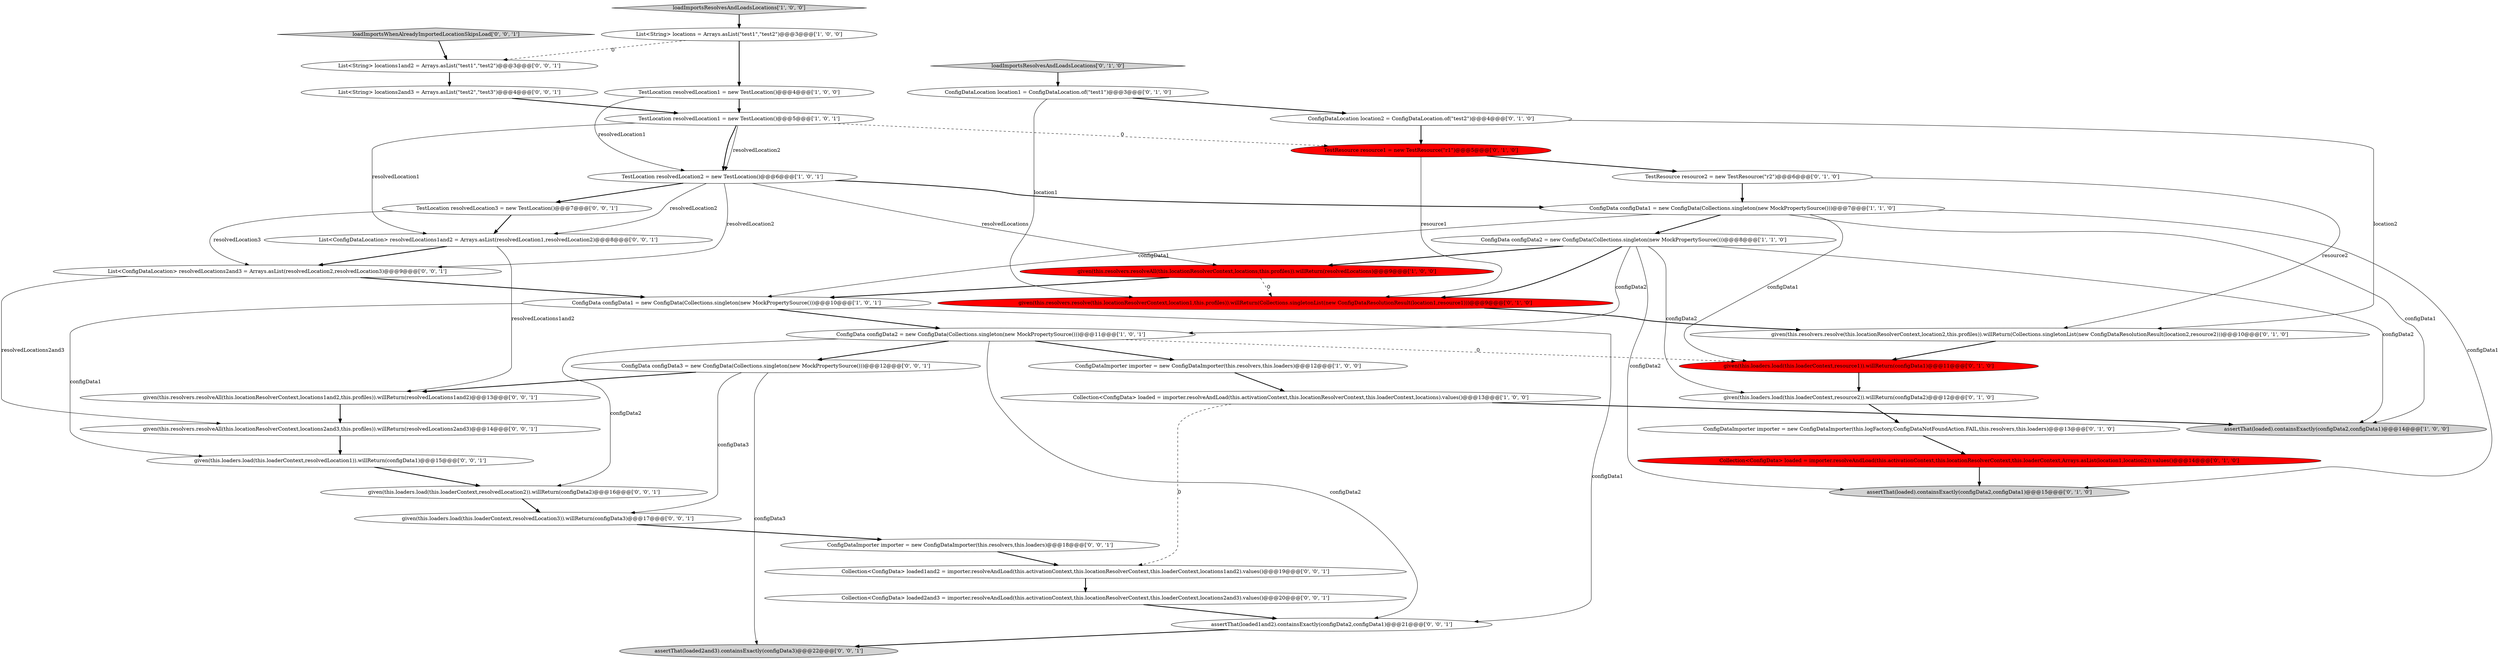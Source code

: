digraph {
1 [style = filled, label = "loadImportsResolvesAndLoadsLocations['1', '0', '0']", fillcolor = lightgray, shape = diamond image = "AAA0AAABBB1BBB"];
4 [style = filled, label = "List<String> locations = Arrays.asList(\"test1\",\"test2\")@@@3@@@['1', '0', '0']", fillcolor = white, shape = ellipse image = "AAA0AAABBB1BBB"];
31 [style = filled, label = "assertThat(loaded1and2).containsExactly(configData2,configData1)@@@21@@@['0', '0', '1']", fillcolor = white, shape = ellipse image = "AAA0AAABBB3BBB"];
29 [style = filled, label = "given(this.resolvers.resolveAll(this.locationResolverContext,locations2and3,this.profiles)).willReturn(resolvedLocations2and3)@@@14@@@['0', '0', '1']", fillcolor = white, shape = ellipse image = "AAA0AAABBB3BBB"];
35 [style = filled, label = "given(this.resolvers.resolveAll(this.locationResolverContext,locations1and2,this.profiles)).willReturn(resolvedLocations1and2)@@@13@@@['0', '0', '1']", fillcolor = white, shape = ellipse image = "AAA0AAABBB3BBB"];
21 [style = filled, label = "given(this.resolvers.resolve(this.locationResolverContext,location1,this.profiles)).willReturn(Collections.singletonList(new ConfigDataResolutionResult(location1,resource1)))@@@9@@@['0', '1', '0']", fillcolor = red, shape = ellipse image = "AAA1AAABBB2BBB"];
8 [style = filled, label = "ConfigData configData2 = new ConfigData(Collections.singleton(new MockPropertySource()))@@@11@@@['1', '0', '1']", fillcolor = white, shape = ellipse image = "AAA0AAABBB1BBB"];
22 [style = filled, label = "given(this.resolvers.resolve(this.locationResolverContext,location2,this.profiles)).willReturn(Collections.singletonList(new ConfigDataResolutionResult(location2,resource2)))@@@10@@@['0', '1', '0']", fillcolor = white, shape = ellipse image = "AAA0AAABBB2BBB"];
10 [style = filled, label = "assertThat(loaded).containsExactly(configData2,configData1)@@@14@@@['1', '0', '0']", fillcolor = lightgray, shape = ellipse image = "AAA0AAABBB1BBB"];
24 [style = filled, label = "ConfigDataImporter importer = new ConfigDataImporter(this.logFactory,ConfigDataNotFoundAction.FAIL,this.resolvers,this.loaders)@@@13@@@['0', '1', '0']", fillcolor = white, shape = ellipse image = "AAA0AAABBB2BBB"];
30 [style = filled, label = "List<String> locations2and3 = Arrays.asList(\"test2\",\"test3\")@@@4@@@['0', '0', '1']", fillcolor = white, shape = ellipse image = "AAA0AAABBB3BBB"];
37 [style = filled, label = "Collection<ConfigData> loaded2and3 = importer.resolveAndLoad(this.activationContext,this.locationResolverContext,this.loaderContext,locations2and3).values()@@@20@@@['0', '0', '1']", fillcolor = white, shape = ellipse image = "AAA0AAABBB3BBB"];
18 [style = filled, label = "ConfigDataLocation location1 = ConfigDataLocation.of(\"test1\")@@@3@@@['0', '1', '0']", fillcolor = white, shape = ellipse image = "AAA0AAABBB2BBB"];
7 [style = filled, label = "TestLocation resolvedLocation2 = new TestLocation()@@@6@@@['1', '0', '1']", fillcolor = white, shape = ellipse image = "AAA0AAABBB1BBB"];
0 [style = filled, label = "TestLocation resolvedLocation1 = new TestLocation()@@@5@@@['1', '0', '1']", fillcolor = white, shape = ellipse image = "AAA0AAABBB1BBB"];
26 [style = filled, label = "List<ConfigDataLocation> resolvedLocations2and3 = Arrays.asList(resolvedLocation2,resolvedLocation3)@@@9@@@['0', '0', '1']", fillcolor = white, shape = ellipse image = "AAA0AAABBB3BBB"];
33 [style = filled, label = "TestLocation resolvedLocation3 = new TestLocation()@@@7@@@['0', '0', '1']", fillcolor = white, shape = ellipse image = "AAA0AAABBB3BBB"];
15 [style = filled, label = "TestResource resource1 = new TestResource(\"r1\")@@@5@@@['0', '1', '0']", fillcolor = red, shape = ellipse image = "AAA1AAABBB2BBB"];
36 [style = filled, label = "List<String> locations1and2 = Arrays.asList(\"test1\",\"test2\")@@@3@@@['0', '0', '1']", fillcolor = white, shape = ellipse image = "AAA0AAABBB3BBB"];
16 [style = filled, label = "given(this.loaders.load(this.loaderContext,resource1)).willReturn(configData1)@@@11@@@['0', '1', '0']", fillcolor = red, shape = ellipse image = "AAA1AAABBB2BBB"];
38 [style = filled, label = "ConfigData configData3 = new ConfigData(Collections.singleton(new MockPropertySource()))@@@12@@@['0', '0', '1']", fillcolor = white, shape = ellipse image = "AAA0AAABBB3BBB"];
40 [style = filled, label = "given(this.loaders.load(this.loaderContext,resolvedLocation3)).willReturn(configData3)@@@17@@@['0', '0', '1']", fillcolor = white, shape = ellipse image = "AAA0AAABBB3BBB"];
19 [style = filled, label = "loadImportsResolvesAndLoadsLocations['0', '1', '0']", fillcolor = lightgray, shape = diamond image = "AAA0AAABBB2BBB"];
41 [style = filled, label = "ConfigDataImporter importer = new ConfigDataImporter(this.resolvers,this.loaders)@@@18@@@['0', '0', '1']", fillcolor = white, shape = ellipse image = "AAA0AAABBB3BBB"];
32 [style = filled, label = "Collection<ConfigData> loaded1and2 = importer.resolveAndLoad(this.activationContext,this.locationResolverContext,this.loaderContext,locations1and2).values()@@@19@@@['0', '0', '1']", fillcolor = white, shape = ellipse image = "AAA0AAABBB3BBB"];
34 [style = filled, label = "given(this.loaders.load(this.loaderContext,resolvedLocation2)).willReturn(configData2)@@@16@@@['0', '0', '1']", fillcolor = white, shape = ellipse image = "AAA0AAABBB3BBB"];
20 [style = filled, label = "assertThat(loaded).containsExactly(configData2,configData1)@@@15@@@['0', '1', '0']", fillcolor = lightgray, shape = ellipse image = "AAA0AAABBB2BBB"];
13 [style = filled, label = "given(this.loaders.load(this.loaderContext,resource2)).willReturn(configData2)@@@12@@@['0', '1', '0']", fillcolor = white, shape = ellipse image = "AAA0AAABBB2BBB"];
9 [style = filled, label = "ConfigData configData1 = new ConfigData(Collections.singleton(new MockPropertySource()))@@@7@@@['1', '1', '0']", fillcolor = white, shape = ellipse image = "AAA0AAABBB1BBB"];
2 [style = filled, label = "ConfigData configData2 = new ConfigData(Collections.singleton(new MockPropertySource()))@@@8@@@['1', '1', '0']", fillcolor = white, shape = ellipse image = "AAA0AAABBB1BBB"];
17 [style = filled, label = "Collection<ConfigData> loaded = importer.resolveAndLoad(this.activationContext,this.locationResolverContext,this.loaderContext,Arrays.asList(location1,location2)).values()@@@14@@@['0', '1', '0']", fillcolor = red, shape = ellipse image = "AAA1AAABBB2BBB"];
3 [style = filled, label = "ConfigDataImporter importer = new ConfigDataImporter(this.resolvers,this.loaders)@@@12@@@['1', '0', '0']", fillcolor = white, shape = ellipse image = "AAA0AAABBB1BBB"];
23 [style = filled, label = "TestResource resource2 = new TestResource(\"r2\")@@@6@@@['0', '1', '0']", fillcolor = white, shape = ellipse image = "AAA0AAABBB2BBB"];
11 [style = filled, label = "TestLocation resolvedLocation1 = new TestLocation()@@@4@@@['1', '0', '0']", fillcolor = white, shape = ellipse image = "AAA0AAABBB1BBB"];
14 [style = filled, label = "ConfigDataLocation location2 = ConfigDataLocation.of(\"test2\")@@@4@@@['0', '1', '0']", fillcolor = white, shape = ellipse image = "AAA0AAABBB2BBB"];
27 [style = filled, label = "given(this.loaders.load(this.loaderContext,resolvedLocation1)).willReturn(configData1)@@@15@@@['0', '0', '1']", fillcolor = white, shape = ellipse image = "AAA0AAABBB3BBB"];
39 [style = filled, label = "loadImportsWhenAlreadyImportedLocationSkipsLoad['0', '0', '1']", fillcolor = lightgray, shape = diamond image = "AAA0AAABBB3BBB"];
28 [style = filled, label = "List<ConfigDataLocation> resolvedLocations1and2 = Arrays.asList(resolvedLocation1,resolvedLocation2)@@@8@@@['0', '0', '1']", fillcolor = white, shape = ellipse image = "AAA0AAABBB3BBB"];
5 [style = filled, label = "Collection<ConfigData> loaded = importer.resolveAndLoad(this.activationContext,this.locationResolverContext,this.loaderContext,locations).values()@@@13@@@['1', '0', '0']", fillcolor = white, shape = ellipse image = "AAA0AAABBB1BBB"];
12 [style = filled, label = "given(this.resolvers.resolveAll(this.locationResolverContext,locations,this.profiles)).willReturn(resolvedLocations)@@@9@@@['1', '0', '0']", fillcolor = red, shape = ellipse image = "AAA1AAABBB1BBB"];
6 [style = filled, label = "ConfigData configData1 = new ConfigData(Collections.singleton(new MockPropertySource()))@@@10@@@['1', '0', '1']", fillcolor = white, shape = ellipse image = "AAA0AAABBB1BBB"];
25 [style = filled, label = "assertThat(loaded2and3).containsExactly(configData3)@@@22@@@['0', '0', '1']", fillcolor = lightgray, shape = ellipse image = "AAA0AAABBB3BBB"];
26->29 [style = solid, label="resolvedLocations2and3"];
5->10 [style = bold, label=""];
15->23 [style = bold, label=""];
8->31 [style = solid, label="configData2"];
1->4 [style = bold, label=""];
16->13 [style = bold, label=""];
19->18 [style = bold, label=""];
41->32 [style = bold, label=""];
31->25 [style = bold, label=""];
8->16 [style = dashed, label="0"];
13->24 [style = bold, label=""];
35->29 [style = bold, label=""];
34->40 [style = bold, label=""];
32->37 [style = bold, label=""];
2->13 [style = solid, label="configData2"];
2->10 [style = solid, label="configData2"];
33->26 [style = solid, label="resolvedLocation3"];
9->2 [style = bold, label=""];
22->16 [style = bold, label=""];
9->16 [style = solid, label="configData1"];
8->34 [style = solid, label="configData2"];
33->28 [style = bold, label=""];
15->21 [style = solid, label="resource1"];
8->3 [style = bold, label=""];
11->7 [style = solid, label="resolvedLocation1"];
14->22 [style = solid, label="location2"];
9->6 [style = solid, label="configData1"];
38->40 [style = solid, label="configData3"];
0->15 [style = dashed, label="0"];
28->26 [style = bold, label=""];
0->28 [style = solid, label="resolvedLocation1"];
38->25 [style = solid, label="configData3"];
26->6 [style = bold, label=""];
12->6 [style = bold, label=""];
0->7 [style = solid, label="resolvedLocation2"];
8->38 [style = bold, label=""];
9->10 [style = solid, label="configData1"];
12->21 [style = dashed, label="0"];
2->12 [style = bold, label=""];
0->7 [style = bold, label=""];
7->28 [style = solid, label="resolvedLocation2"];
7->9 [style = bold, label=""];
5->32 [style = dashed, label="0"];
7->33 [style = bold, label=""];
29->27 [style = bold, label=""];
36->30 [style = bold, label=""];
3->5 [style = bold, label=""];
11->0 [style = bold, label=""];
27->34 [style = bold, label=""];
4->36 [style = dashed, label="0"];
37->31 [style = bold, label=""];
21->22 [style = bold, label=""];
2->21 [style = bold, label=""];
6->8 [style = bold, label=""];
24->17 [style = bold, label=""];
40->41 [style = bold, label=""];
7->12 [style = solid, label="resolvedLocations"];
23->22 [style = solid, label="resource2"];
14->15 [style = bold, label=""];
9->20 [style = solid, label="configData1"];
30->0 [style = bold, label=""];
4->11 [style = bold, label=""];
38->35 [style = bold, label=""];
2->20 [style = solid, label="configData2"];
23->9 [style = bold, label=""];
39->36 [style = bold, label=""];
18->21 [style = solid, label="location1"];
18->14 [style = bold, label=""];
7->26 [style = solid, label="resolvedLocation2"];
28->35 [style = solid, label="resolvedLocations1and2"];
6->27 [style = solid, label="configData1"];
6->31 [style = solid, label="configData1"];
2->8 [style = solid, label="configData2"];
17->20 [style = bold, label=""];
}
